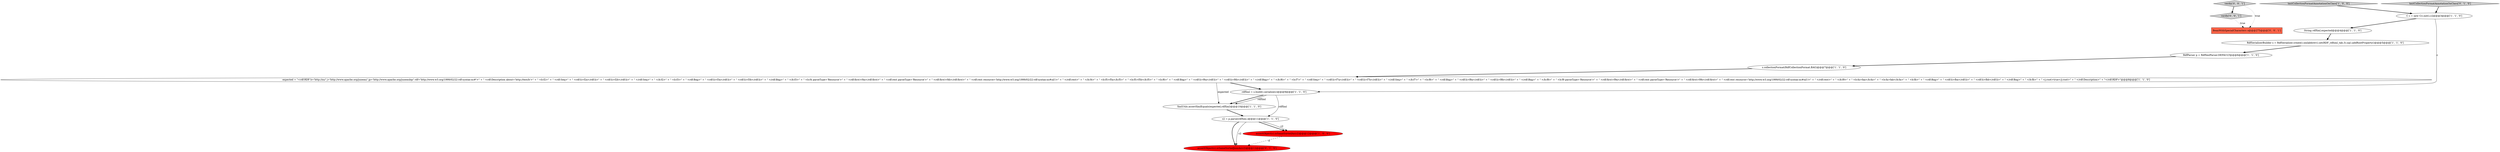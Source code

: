 digraph {
14 [style = filled, label = "verify['0', '0', '1']", fillcolor = lightgray, shape = diamond image = "AAA0AAABBB3BBB"];
9 [style = filled, label = "expected = \"<rdf:RDF b='http://ns/' j='http://www.apache.org/juneau/' jp='http://www.apache.org/juneaubp/' rdf='http://www.w3.org/1999/02/22-rdf-syntax-ns#'>\" + \" <rdf:Description about='http://test/b'>\" + \" <b:f2>\" + \" <rdf:Seq>\" + \" <rdf:li>f2a</rdf:li>\" + \" <rdf:li>f2b</rdf:li>\" + \" </rdf:Seq>\" + \" </b:f2>\" + \" <b:f3>\" + \" <rdf:Bag>\" + \" <rdf:li>f3a</rdf:li>\" + \" <rdf:li>f3b</rdf:li>\" + \" </rdf:Bag>\" + \" </b:f3>\" + \" <b:f4 parseType='Resource'>\" + \" <rdf:first>f4a</rdf:first>\" + \" <rdf:rest parseType='Resource'>\" + \" <rdf:first>f4b</rdf:first>\" + \" <rdf:rest resource='http://www.w3.org/1999/02/22-rdf-syntax-ns#nil'/>\" + \" </rdf:rest>\" + \" </b:f4>\" + \" <b:f5>f5a</b:f5>\" + \" <b:f5>f5b</b:f5>\" + \" <b:f6>\" + \" <rdf:Bag>\" + \" <rdf:li>f6a</rdf:li>\" + \" <rdf:li>f6b</rdf:li>\" + \" </rdf:Bag>\" + \" </b:f6>\" + \" <b:f7>\" + \" <rdf:Seq>\" + \" <rdf:li>f7a</rdf:li>\" + \" <rdf:li>f7b</rdf:li>\" + \" </rdf:Seq>\" + \" </b:f7>\" + \" <b:f8>\" + \" <rdf:Bag>\" + \" <rdf:li>f8a</rdf:li>\" + \" <rdf:li>f8b</rdf:li>\" + \" </rdf:Bag>\" + \" </b:f8>\" + \" <b:f9 parseType='Resource'>\" + \" <rdf:first>f9a</rdf:first>\" + \" <rdf:rest parseType='Resource'>\" + \" <rdf:first>f9b</rdf:first>\" + \" <rdf:rest resource='http://www.w3.org/1999/02/22-rdf-syntax-ns#nil'/>\" + \" </rdf:rest>\" + \" </b:f9>\" + \" <b:fa>faa</b:fa>\" + \" <b:fa>fab</b:fa>\" + \" <b:fb>\" + \" <rdf:Bag>\" + \" <rdf:li>fba</rdf:li>\" + \" <rdf:li>fbb</rdf:li>\" + \" </rdf:Bag>\" + \" </b:fb>\" + \" <j:root>true</j:root>\" + \" </rdf:Description>\" + \"</rdf:RDF>\"@@@8@@@['1', '1', '0']", fillcolor = white, shape = ellipse image = "AAA0AAABBB1BBB"];
0 [style = filled, label = "RdfParser p = RdfXmlParser.DEFAULT@@@6@@@['1', '1', '0']", fillcolor = white, shape = ellipse image = "AAA0AAABBB1BBB"];
5 [style = filled, label = "XmlUtils.assertXmlEquals(expected,rdfXml)@@@10@@@['1', '1', '0']", fillcolor = white, shape = ellipse image = "AAA0AAABBB1BBB"];
2 [style = filled, label = "String rdfXml,expected@@@4@@@['1', '1', '0']", fillcolor = white, shape = ellipse image = "AAA0AAABBB1BBB"];
13 [style = filled, label = "BeanWithSpecialCharacters o@@@275@@@['0', '0', '1']", fillcolor = tomato, shape = box image = "AAA0AAABBB3BBB"];
8 [style = filled, label = "c2 = p.parse(rdfXml,)@@@11@@@['1', '1', '0']", fillcolor = white, shape = ellipse image = "AAA0AAABBB1BBB"];
6 [style = filled, label = "C c = new C().init(),c2@@@3@@@['1', '1', '0']", fillcolor = white, shape = ellipse image = "AAA0AAABBB1BBB"];
3 [style = filled, label = "RdfSerializerBuilder s = RdfSerializer.create().xmlabbrev().set(RDF_rdfxml_tab,3).sq().addRootProperty()@@@5@@@['1', '1', '0']", fillcolor = white, shape = ellipse image = "AAA0AAABBB1BBB"];
1 [style = filled, label = "testCollectionFormatAnnotationOnClass['1', '0', '0']", fillcolor = lightgray, shape = diamond image = "AAA0AAABBB1BBB"];
4 [style = filled, label = "rdfXml = s.build().serialize(c)@@@9@@@['1', '1', '0']", fillcolor = white, shape = ellipse image = "AAA0AAABBB1BBB"];
7 [style = filled, label = "s.collectionFormat(RdfCollectionFormat.BAG)@@@7@@@['1', '1', '0']", fillcolor = white, shape = ellipse image = "AAA0AAABBB1BBB"];
11 [style = filled, label = "testCollectionFormatAnnotationOnClass['0', '1', '0']", fillcolor = lightgray, shape = diamond image = "AAA0AAABBB2BBB"];
12 [style = filled, label = "assertObject(c).isSameSortedJsonAs(c2)@@@12@@@['0', '1', '0']", fillcolor = red, shape = ellipse image = "AAA1AAABBB2BBB"];
15 [style = filled, label = "verify['0', '0', '1']", fillcolor = lightgray, shape = diamond image = "AAA0AAABBB3BBB"];
10 [style = filled, label = "assertObject(c).isSameSortedAs(c2)@@@12@@@['1', '0', '0']", fillcolor = red, shape = ellipse image = "AAA1AAABBB1BBB"];
5->8 [style = bold, label=""];
8->10 [style = bold, label=""];
15->14 [style = bold, label=""];
9->4 [style = bold, label=""];
2->3 [style = bold, label=""];
11->6 [style = bold, label=""];
10->12 [style = dashed, label="0"];
4->8 [style = solid, label="rdfXml"];
14->13 [style = dotted, label="true"];
3->0 [style = bold, label=""];
6->4 [style = solid, label="c"];
15->13 [style = dotted, label="true"];
0->7 [style = bold, label=""];
6->2 [style = bold, label=""];
7->9 [style = bold, label=""];
8->10 [style = solid, label="c2"];
1->6 [style = bold, label=""];
9->5 [style = solid, label="expected"];
4->5 [style = bold, label=""];
8->12 [style = bold, label=""];
8->12 [style = solid, label="c2"];
4->5 [style = solid, label="rdfXml"];
}
